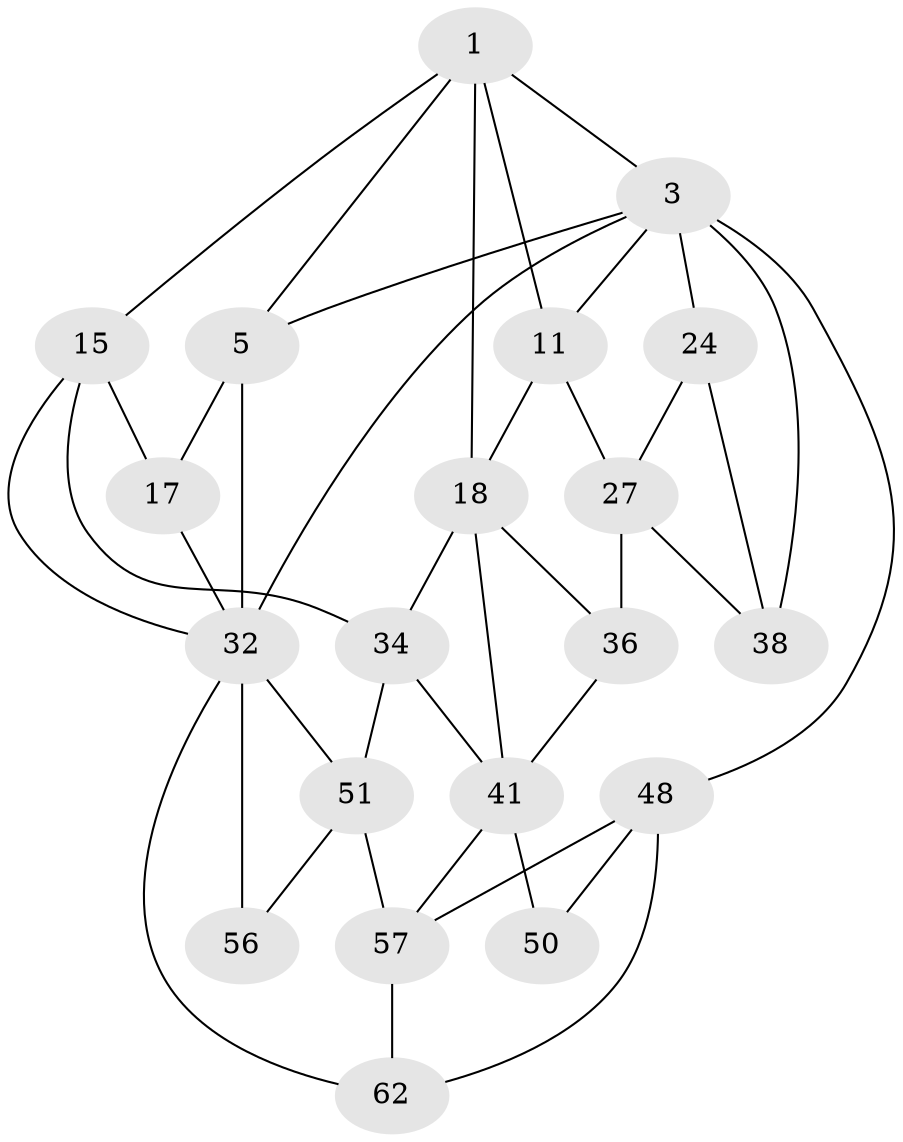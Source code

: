 // original degree distribution, {3: 0.03076923076923077, 4: 0.26153846153846155, 6: 0.2153846153846154, 5: 0.49230769230769234}
// Generated by graph-tools (version 1.1) at 2025/21/03/04/25 18:21:14]
// undirected, 20 vertices, 40 edges
graph export_dot {
graph [start="1"]
  node [color=gray90,style=filled];
  1 [pos="+0.5735223901552026+0",super="+2+8"];
  3 [pos="+0.9633726604903321+0",super="+4+13"];
  5 [pos="+0+0",super="+23+6"];
  11 [pos="+0.7284251526238028+0.16586942897934853",super="+12+14"];
  15 [pos="+0.36569648722703124+0.23385177300652651",super="+16+31"];
  17 [pos="+0.24833697934703028+0.16477359237221725",super="+22"];
  18 [pos="+0.6449265708968319+0.238124644401841",super="+19"];
  24 [pos="+1+0.22887007905645268",super="+29+25"];
  27 [pos="+0.8880890943622198+0.3484883053358568",super="+28+39"];
  32 [pos="+0.15726715605831684+0.4438147034779949",super="+43"];
  34 [pos="+0.31389161204813154+0.5749619079496204",super="+35"];
  36 [pos="+0.7478496639506608+0.3868018743844686",super="+40+37"];
  38 [pos="+1+0.48371919076664316"];
  41 [pos="+0.6787562370884418+0.48450809769637854",super="+47+42"];
  48 [pos="+1+1",super="+49"];
  50 [pos="+0.8094769033073215+0.7244010748057953"];
  51 [pos="+0.22434570899696576+0.6162288530328783",super="+55"];
  56 [pos="+0.1360942593191137+0.7833245738590333",super="+60"];
  57 [pos="+0.45293132726556284+0.7492501316087413",super="+61+58"];
  62 [pos="+0.2503695947180761+1",super="+63"];
  1 -- 3;
  1 -- 11 [weight=2];
  1 -- 15;
  1 -- 5;
  1 -- 18;
  3 -- 48;
  3 -- 5;
  3 -- 38;
  3 -- 24 [weight=2];
  3 -- 11;
  3 -- 32;
  5 -- 17 [weight=2];
  5 -- 32 [weight=2];
  11 -- 18 [weight=2];
  11 -- 27;
  15 -- 17 [weight=2];
  15 -- 32;
  15 -- 34;
  17 -- 32;
  18 -- 34;
  18 -- 36;
  18 -- 41;
  24 -- 38;
  24 -- 27;
  27 -- 36 [weight=2];
  27 -- 38;
  32 -- 51;
  32 -- 56 [weight=3];
  32 -- 62;
  34 -- 51;
  34 -- 41;
  36 -- 41 [weight=2];
  41 -- 50 [weight=2];
  41 -- 57;
  48 -- 57;
  48 -- 50;
  48 -- 62;
  51 -- 56;
  51 -- 57;
  57 -- 62 [weight=3];
}
